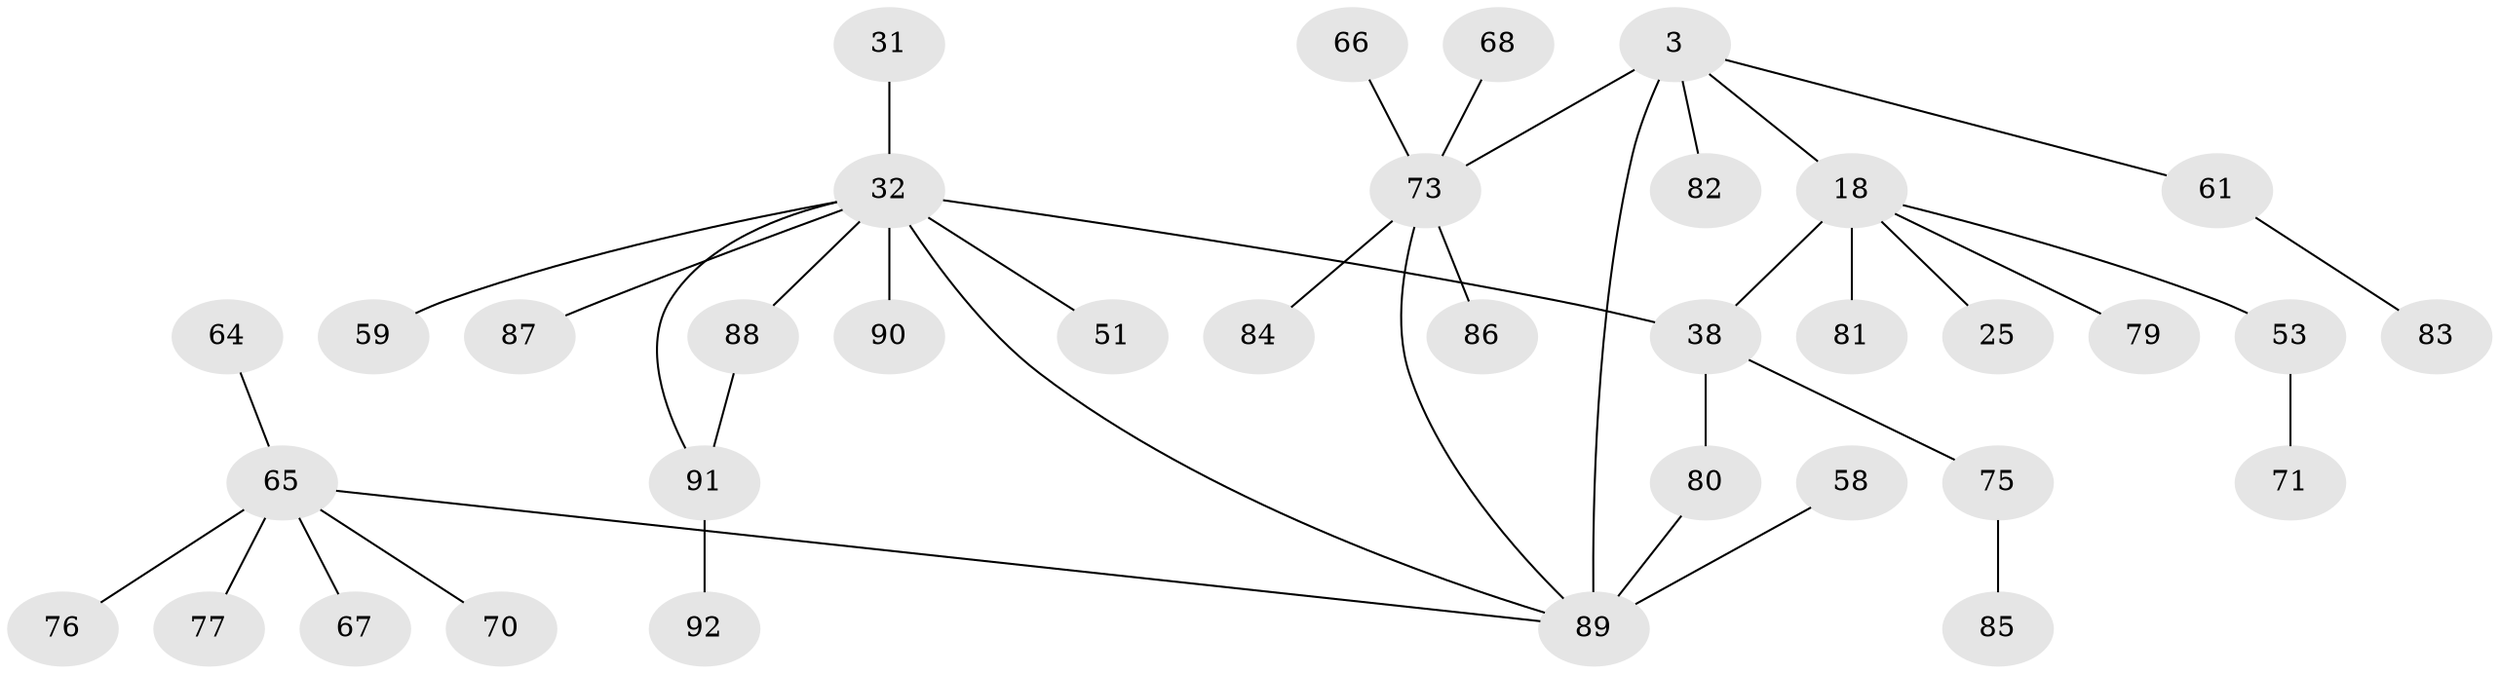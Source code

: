 // original degree distribution, {3: 0.11956521739130435, 6: 0.03260869565217391, 4: 0.09782608695652174, 2: 0.34782608695652173, 5: 0.03260869565217391, 1: 0.3695652173913043}
// Generated by graph-tools (version 1.1) at 2025/44/03/04/25 21:44:44]
// undirected, 36 vertices, 39 edges
graph export_dot {
graph [start="1"]
  node [color=gray90,style=filled];
  3 [super="+2"];
  18 [super="+10"];
  25;
  31;
  32 [super="+26+27"];
  38 [super="+35+20"];
  51;
  53;
  58;
  59;
  61 [super="+54+50"];
  64;
  65 [super="+57"];
  66;
  67;
  68;
  70;
  71;
  73 [super="+63+33+37+69+62+72+47+49"];
  75;
  76;
  77;
  79 [super="+43"];
  80 [super="+45"];
  81 [super="+46"];
  82 [super="+40"];
  83;
  84;
  85;
  86;
  87;
  88;
  89 [super="+7+6+5+74+78"];
  90 [super="+15"];
  91 [super="+52+60"];
  92;
  3 -- 18 [weight=2];
  3 -- 89 [weight=3];
  3 -- 82;
  3 -- 61;
  3 -- 73;
  18 -- 38 [weight=2];
  18 -- 53;
  18 -- 25;
  18 -- 79;
  18 -- 81;
  31 -- 32;
  32 -- 59;
  32 -- 88;
  32 -- 87;
  32 -- 51;
  32 -- 89;
  32 -- 90;
  32 -- 38 [weight=2];
  32 -- 91;
  38 -- 75;
  38 -- 80;
  53 -- 71;
  58 -- 89;
  61 -- 83;
  64 -- 65;
  65 -- 70;
  65 -- 67;
  65 -- 89;
  65 -- 76;
  65 -- 77;
  66 -- 73;
  68 -- 73;
  73 -- 86;
  73 -- 89;
  73 -- 84;
  75 -- 85;
  80 -- 89;
  88 -- 91;
  91 -- 92;
}
